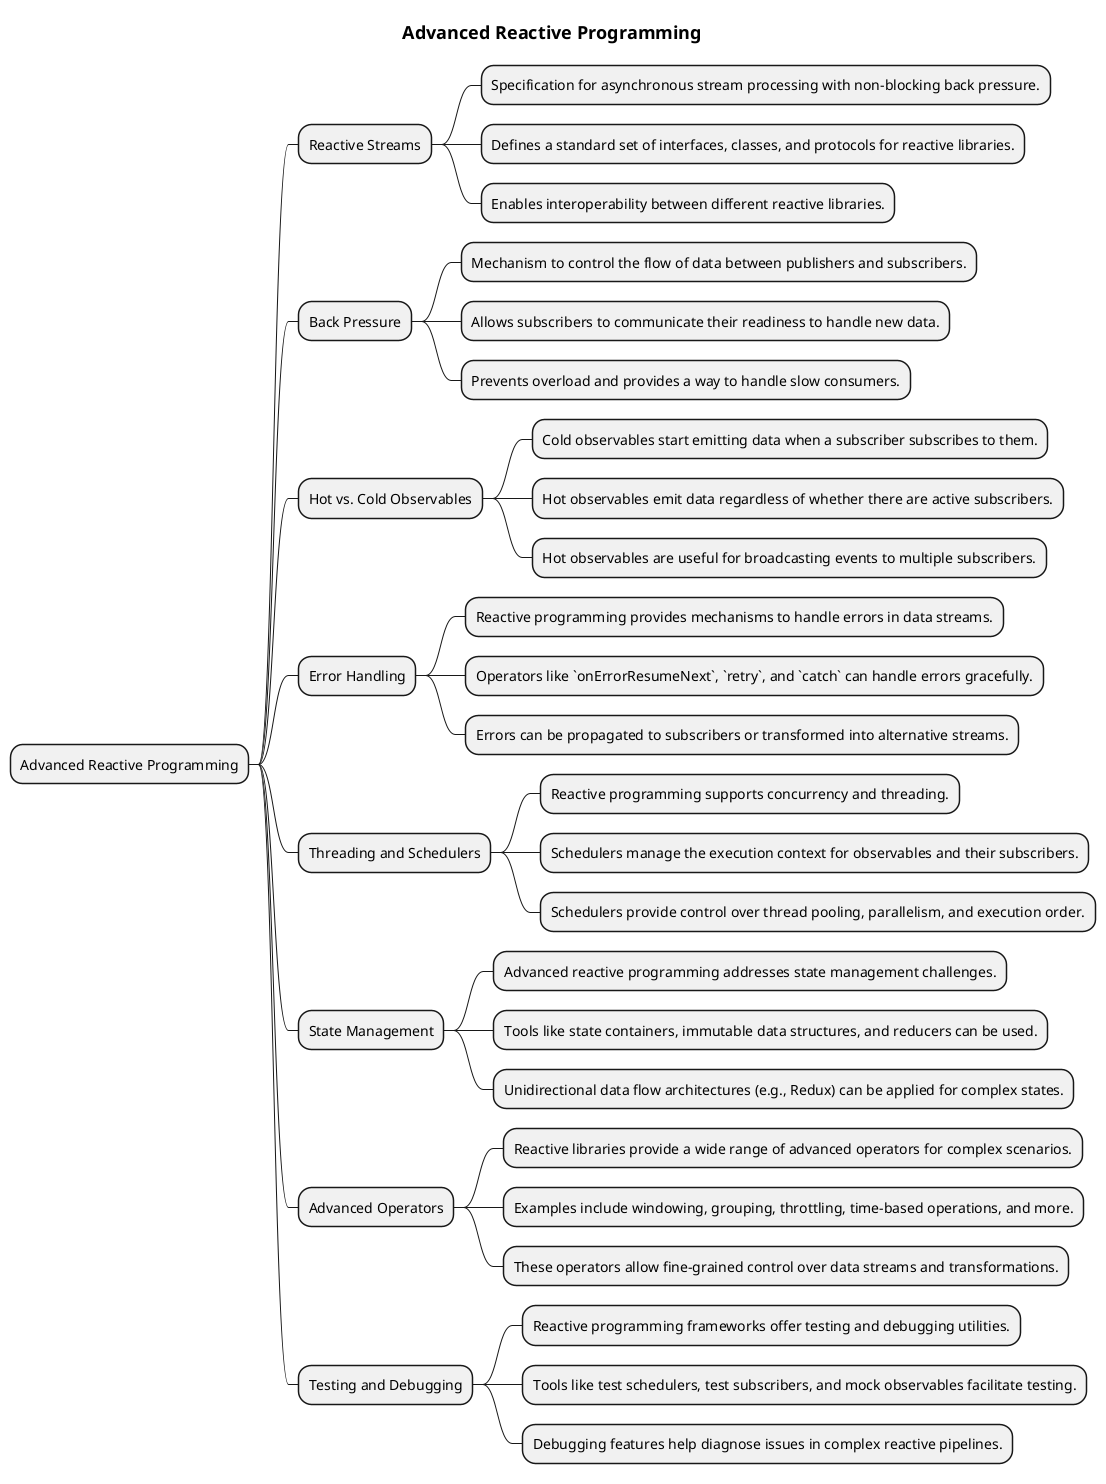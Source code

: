 @startmindmap


title = Advanced Reactive Programming

* Advanced Reactive Programming
** Reactive Streams
*** Specification for asynchronous stream processing with non-blocking back pressure.
*** Defines a standard set of interfaces, classes, and protocols for reactive libraries.
*** Enables interoperability between different reactive libraries.
** Back Pressure
*** Mechanism to control the flow of data between publishers and subscribers.
*** Allows subscribers to communicate their readiness to handle new data.
*** Prevents overload and provides a way to handle slow consumers.
** Hot vs. Cold Observables
*** Cold observables start emitting data when a subscriber subscribes to them.
*** Hot observables emit data regardless of whether there are active subscribers.
*** Hot observables are useful for broadcasting events to multiple subscribers.
** Error Handling
*** Reactive programming provides mechanisms to handle errors in data streams.
*** Operators like `onErrorResumeNext`, `retry`, and `catch` can handle errors gracefully.
*** Errors can be propagated to subscribers or transformed into alternative streams.
** Threading and Schedulers
*** Reactive programming supports concurrency and threading.
*** Schedulers manage the execution context for observables and their subscribers.
*** Schedulers provide control over thread pooling, parallelism, and execution order.
** State Management
*** Advanced reactive programming addresses state management challenges.
*** Tools like state containers, immutable data structures, and reducers can be used.
*** Unidirectional data flow architectures (e.g., Redux) can be applied for complex states.
** Advanced Operators
*** Reactive libraries provide a wide range of advanced operators for complex scenarios.
*** Examples include windowing, grouping, throttling, time-based operations, and more.
*** These operators allow fine-grained control over data streams and transformations.
** Testing and Debugging
*** Reactive programming frameworks offer testing and debugging utilities.
*** Tools like test schedulers, test subscribers, and mock observables facilitate testing.
*** Debugging features help diagnose issues in complex reactive pipelines.
@endmindmap
